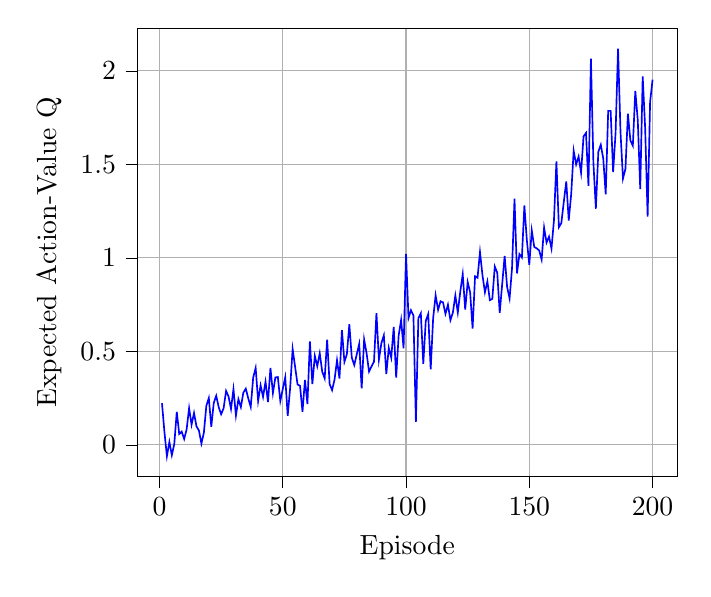 % This file was created with tikzplotlib v0.9.16.
\begin{tikzpicture}

\begin{axis}[
tick align=outside,
tick pos=left,
x grid style={white!69.02!black},
xlabel={Episode},
xmajorgrids,
xmin=-8.95, xmax=209.95,
xtick style={color=black},
y grid style={white!69.02!black},
ylabel={Expected Action-Value Q},
ymajorgrids,
ymin=-0.169, ymax=2.228,
ytick style={color=black}
]
\addplot [semithick, blue]
table {%
1 0.223
2 0.069
3 -0.06
4 0.016
5 -0.055
6 0.006
7 0.177
8 0.058
9 0.071
10 0.032
11 0.083
12 0.197
13 0.108
14 0.171
15 0.099
16 0.077
17 0.007
18 0.066
19 0.21
20 0.251
21 0.097
22 0.224
23 0.263
24 0.203
25 0.164
26 0.196
27 0.289
28 0.259
29 0.193
30 0.299
31 0.157
32 0.245
33 0.202
34 0.279
35 0.301
36 0.249
37 0.203
38 0.36
39 0.412
40 0.235
41 0.319
42 0.257
43 0.338
44 0.229
45 0.412
46 0.277
47 0.361
48 0.363
49 0.235
50 0.299
51 0.362
52 0.156
53 0.306
54 0.513
55 0.418
56 0.323
57 0.316
58 0.177
59 0.348
60 0.219
61 0.554
62 0.325
63 0.476
64 0.421
65 0.49
66 0.392
67 0.356
68 0.563
69 0.326
70 0.293
71 0.349
72 0.453
73 0.355
74 0.614
75 0.444
76 0.485
77 0.645
78 0.466
79 0.427
80 0.484
81 0.54
82 0.302
83 0.564
84 0.49
85 0.392
86 0.42
87 0.445
88 0.705
89 0.456
90 0.544
91 0.586
92 0.379
93 0.519
94 0.466
95 0.631
96 0.36
97 0.584
98 0.668
99 0.517
100 1.022
101 0.678
102 0.72
103 0.692
104 0.123
105 0.677
106 0.704
107 0.434
108 0.663
109 0.7
110 0.404
111 0.678
112 0.8
113 0.722
114 0.768
115 0.762
116 0.701
117 0.75
118 0.667
119 0.708
120 0.799
121 0.708
122 0.819
123 0.913
124 0.724
125 0.871
126 0.816
127 0.622
128 0.902
129 0.894
130 1.031
131 0.908
132 0.816
133 0.874
134 0.774
135 0.781
136 0.954
137 0.921
138 0.706
139 0.859
140 1.011
141 0.845
142 0.783
143 0.946
144 1.317
145 0.917
146 1.02
147 1.002
148 1.28
149 1.096
150 0.963
151 1.147
152 1.059
153 1.051
154 1.04
155 0.991
156 1.162
157 1.082
158 1.114
159 1.05
160 1.2
161 1.516
162 1.164
163 1.186
164 1.301
165 1.409
166 1.2
167 1.342
168 1.573
169 1.5
170 1.542
171 1.455
172 1.649
173 1.668
174 1.385
175 2.065
176 1.51
177 1.263
178 1.567
179 1.605
180 1.531
181 1.34
182 1.786
183 1.786
184 1.459
185 1.669
186 2.119
187 1.672
188 1.424
189 1.476
190 1.771
191 1.628
192 1.6
193 1.893
194 1.737
195 1.368
196 1.97
197 1.693
198 1.221
199 1.833
200 1.953
};
\end{axis}

\end{tikzpicture}
